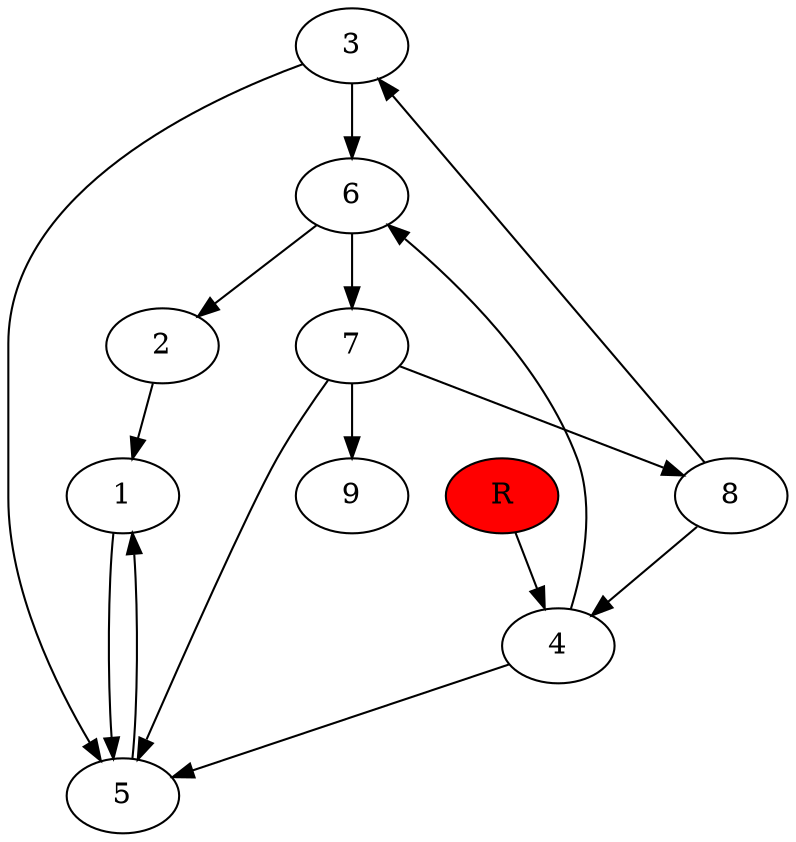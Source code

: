 digraph prb19868 {
	1
	2
	3
	4
	5
	6
	7
	8
	R [fillcolor="#ff0000" style=filled]
	1 -> 5
	2 -> 1
	3 -> 5
	3 -> 6
	4 -> 5
	4 -> 6
	5 -> 1
	6 -> 2
	6 -> 7
	7 -> 5
	7 -> 8
	7 -> 9
	8 -> 3
	8 -> 4
	R -> 4
}
